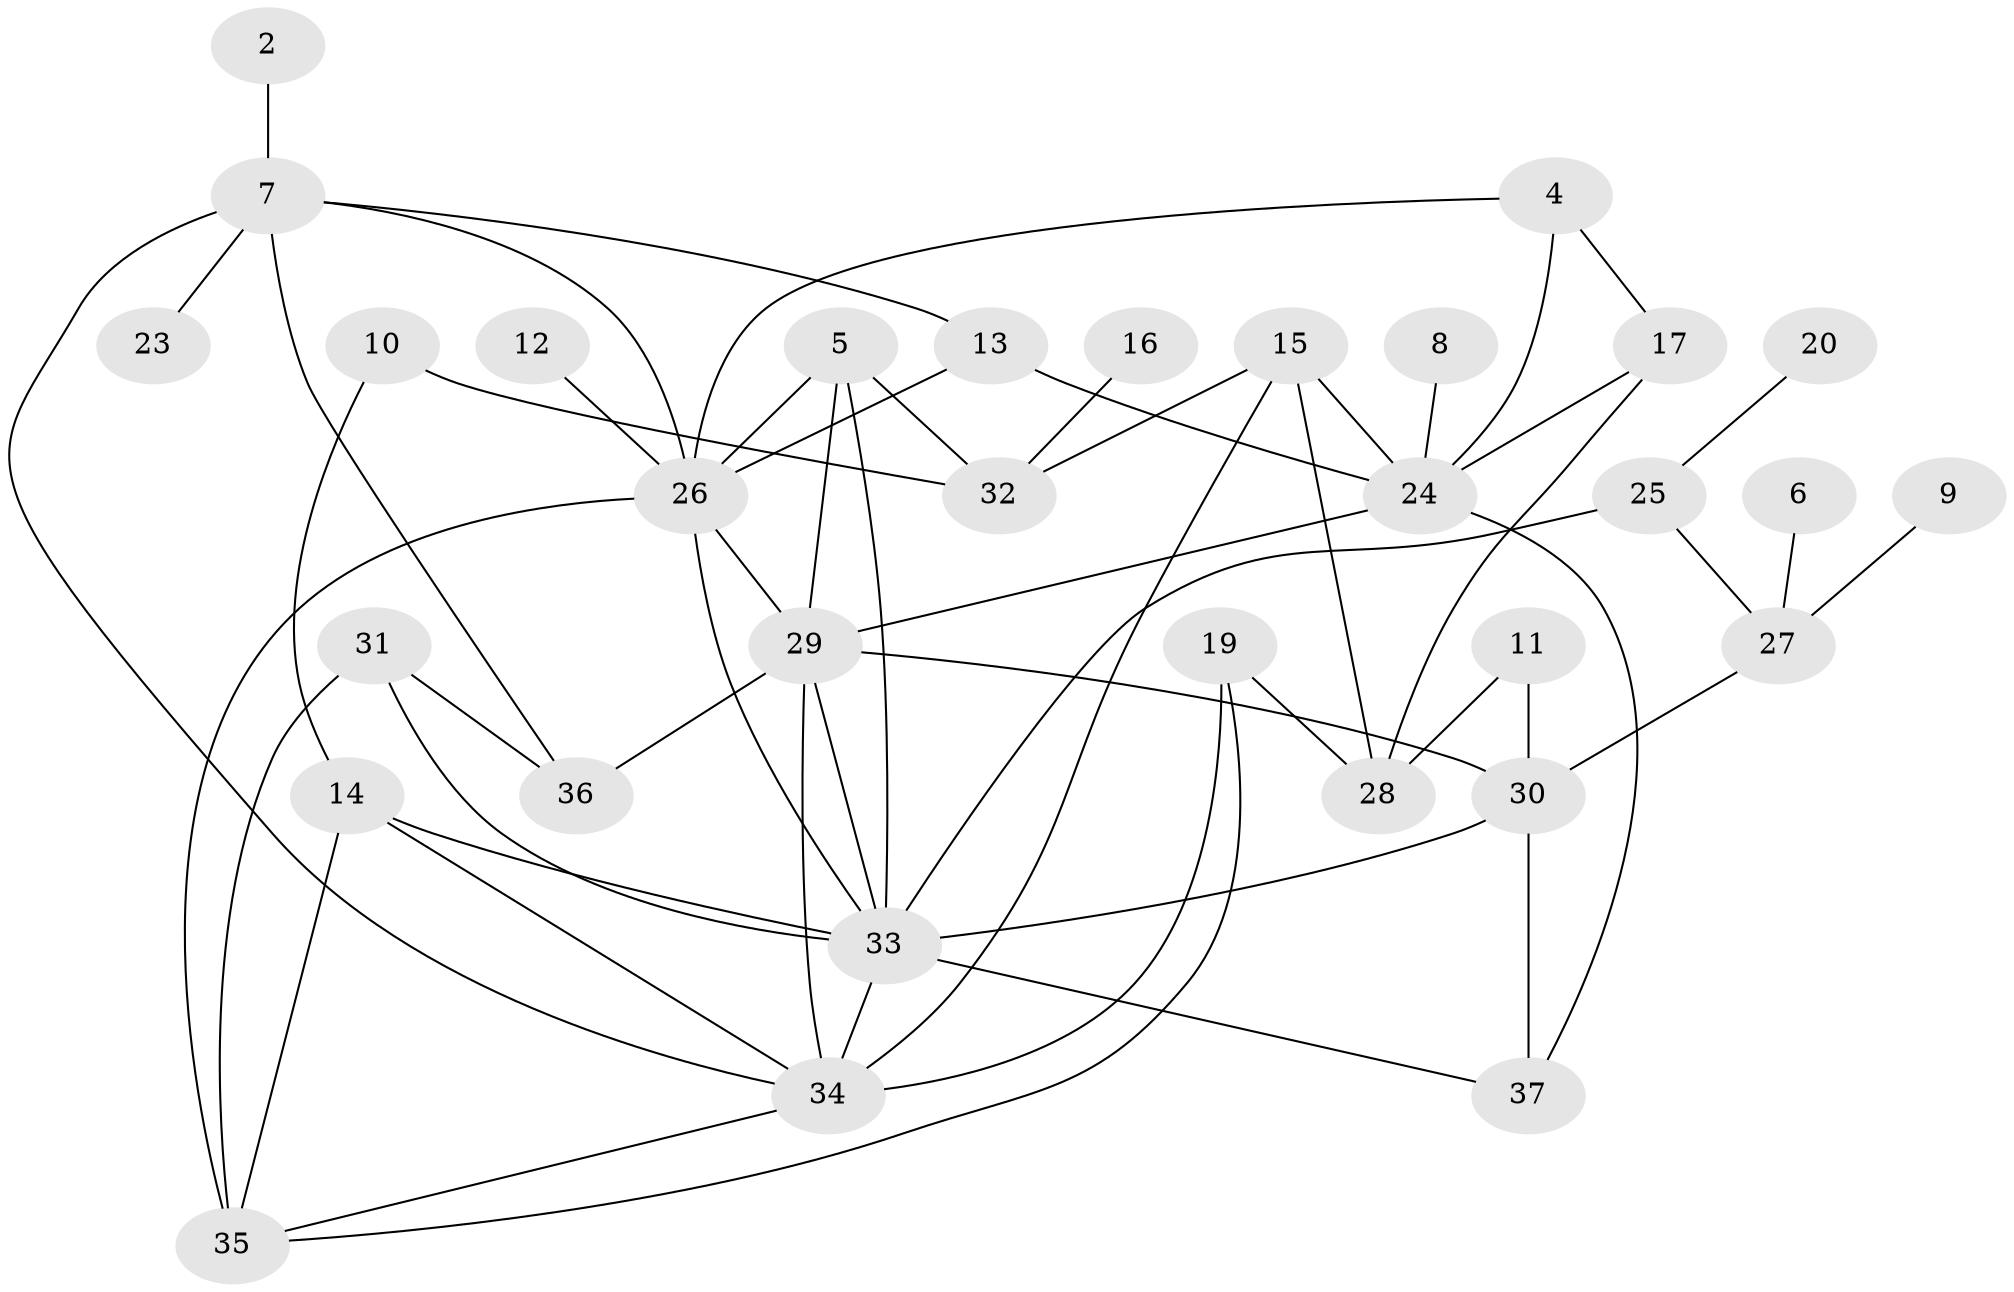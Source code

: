 // original degree distribution, {2: 0.1643835616438356, 3: 0.2054794520547945, 0: 0.0684931506849315, 1: 0.2465753424657534, 4: 0.2054794520547945, 5: 0.0410958904109589, 7: 0.0273972602739726, 6: 0.0410958904109589}
// Generated by graph-tools (version 1.1) at 2025/25/03/09/25 03:25:19]
// undirected, 32 vertices, 57 edges
graph export_dot {
graph [start="1"]
  node [color=gray90,style=filled];
  2;
  4;
  5;
  6;
  7;
  8;
  9;
  10;
  11;
  12;
  13;
  14;
  15;
  16;
  17;
  19;
  20;
  23;
  24;
  25;
  26;
  27;
  28;
  29;
  30;
  31;
  32;
  33;
  34;
  35;
  36;
  37;
  2 -- 7 [weight=1.0];
  4 -- 17 [weight=1.0];
  4 -- 24 [weight=1.0];
  4 -- 26 [weight=1.0];
  5 -- 26 [weight=1.0];
  5 -- 29 [weight=1.0];
  5 -- 32 [weight=1.0];
  5 -- 33 [weight=1.0];
  6 -- 27 [weight=1.0];
  7 -- 13 [weight=1.0];
  7 -- 23 [weight=1.0];
  7 -- 26 [weight=1.0];
  7 -- 34 [weight=1.0];
  7 -- 36 [weight=1.0];
  8 -- 24 [weight=1.0];
  9 -- 27 [weight=1.0];
  10 -- 14 [weight=1.0];
  10 -- 32 [weight=2.0];
  11 -- 28 [weight=1.0];
  11 -- 30 [weight=1.0];
  12 -- 26 [weight=1.0];
  13 -- 24 [weight=1.0];
  13 -- 26 [weight=1.0];
  14 -- 33 [weight=1.0];
  14 -- 34 [weight=1.0];
  14 -- 35 [weight=1.0];
  15 -- 24 [weight=1.0];
  15 -- 28 [weight=1.0];
  15 -- 32 [weight=1.0];
  15 -- 34 [weight=2.0];
  16 -- 32 [weight=1.0];
  17 -- 24 [weight=1.0];
  17 -- 28 [weight=1.0];
  19 -- 28 [weight=1.0];
  19 -- 34 [weight=1.0];
  19 -- 35 [weight=1.0];
  20 -- 25 [weight=1.0];
  24 -- 29 [weight=1.0];
  24 -- 37 [weight=1.0];
  25 -- 27 [weight=1.0];
  25 -- 33 [weight=1.0];
  26 -- 29 [weight=2.0];
  26 -- 33 [weight=1.0];
  26 -- 35 [weight=1.0];
  27 -- 30 [weight=1.0];
  29 -- 30 [weight=2.0];
  29 -- 33 [weight=1.0];
  29 -- 34 [weight=1.0];
  29 -- 36 [weight=1.0];
  30 -- 33 [weight=1.0];
  30 -- 37 [weight=1.0];
  31 -- 33 [weight=1.0];
  31 -- 35 [weight=1.0];
  31 -- 36 [weight=1.0];
  33 -- 34 [weight=1.0];
  33 -- 37 [weight=1.0];
  34 -- 35 [weight=1.0];
}
